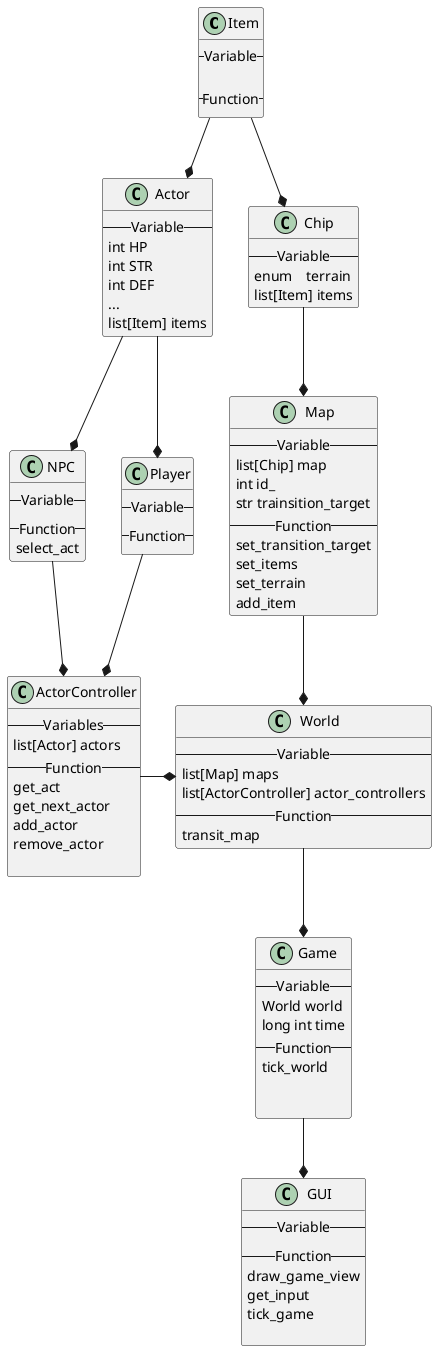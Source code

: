 @startuml

class Item{
    -- Variable --
    
    -- Function --
}
class Actor{
    -- Variable --
    int HP
    int STR
    int DEF
    ...
    list[Item] items
}
class Chip{
    -- Variable --
    enum　terrain
    list[Item] items
}

class Map{
    -- Variable --
    list[Chip] map
    int id_
    str trainsition_target
    -- Function --
    set_transition_target
    set_items
    set_terrain
    add_item
}
class NPC{
    -- Variable --
    -- Function --
    select_act
}
class Player{
    -- Variable --
    -- Function --
}

class ActorController{
    -- Variables --
    list[Actor] actors
    -- Function --
    get_act
    get_next_actor
    add_actor
    remove_actor

}

class World{
    -- Variable --
    list[Map] maps
    list[ActorController] actor_controllers
    -- Function --
    transit_map
}

class Game{
    -- Variable --
    World world
    long int time
    -- Function --
    tick_world


}
class GUI{
    -- Variable --
    -- Function --
    draw_game_view
    get_input
    tick_game
    
}

Item --* Actor
Item --* Chip
Actor --* NPC
Actor --* Player
NPC --* ActorController
Player --* ActorController
Chip --* Map
ActorController -* World
Map --* World

World --* Game
Game --* GUI



@enduml